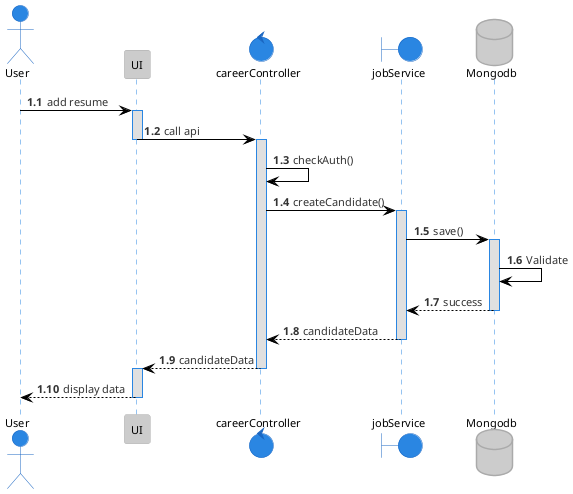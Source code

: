 @startuml addResume
!theme reddress-lightblue

autonumber 1.1
actor User
participant UI
control  careerController
boundary jobService
database Mongodb


User -> UI: add resume
activate UI
UI -> careerController: call api
deactivate UI
activate careerController
careerController -> careerController: checkAuth()
careerController -> jobService: createCandidate()
activate jobService
jobService -> Mongodb: save()
activate Mongodb
Mongodb -> Mongodb: Validate
Mongodb --> jobService: success
deactivate Mongodb
jobService --> careerController: candidateData
deactivate jobService
careerController --> UI: candidateData
deactivate careerController
activate UI
UI --> User: display data
deactivate UI

@enduml
